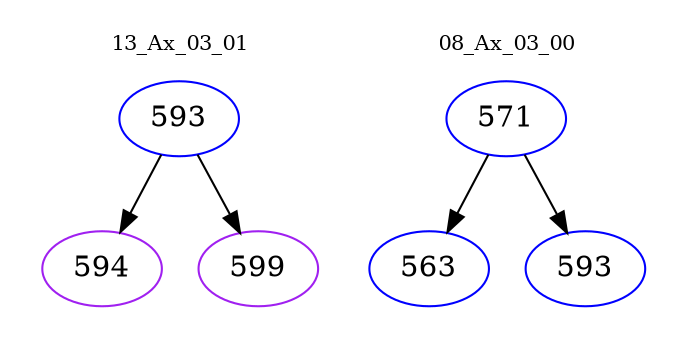 digraph{
subgraph cluster_0 {
color = white
label = "13_Ax_03_01";
fontsize=10;
T0_593 [label="593", color="blue"]
T0_593 -> T0_594 [color="black"]
T0_594 [label="594", color="purple"]
T0_593 -> T0_599 [color="black"]
T0_599 [label="599", color="purple"]
}
subgraph cluster_1 {
color = white
label = "08_Ax_03_00";
fontsize=10;
T1_571 [label="571", color="blue"]
T1_571 -> T1_563 [color="black"]
T1_563 [label="563", color="blue"]
T1_571 -> T1_593 [color="black"]
T1_593 [label="593", color="blue"]
}
}
